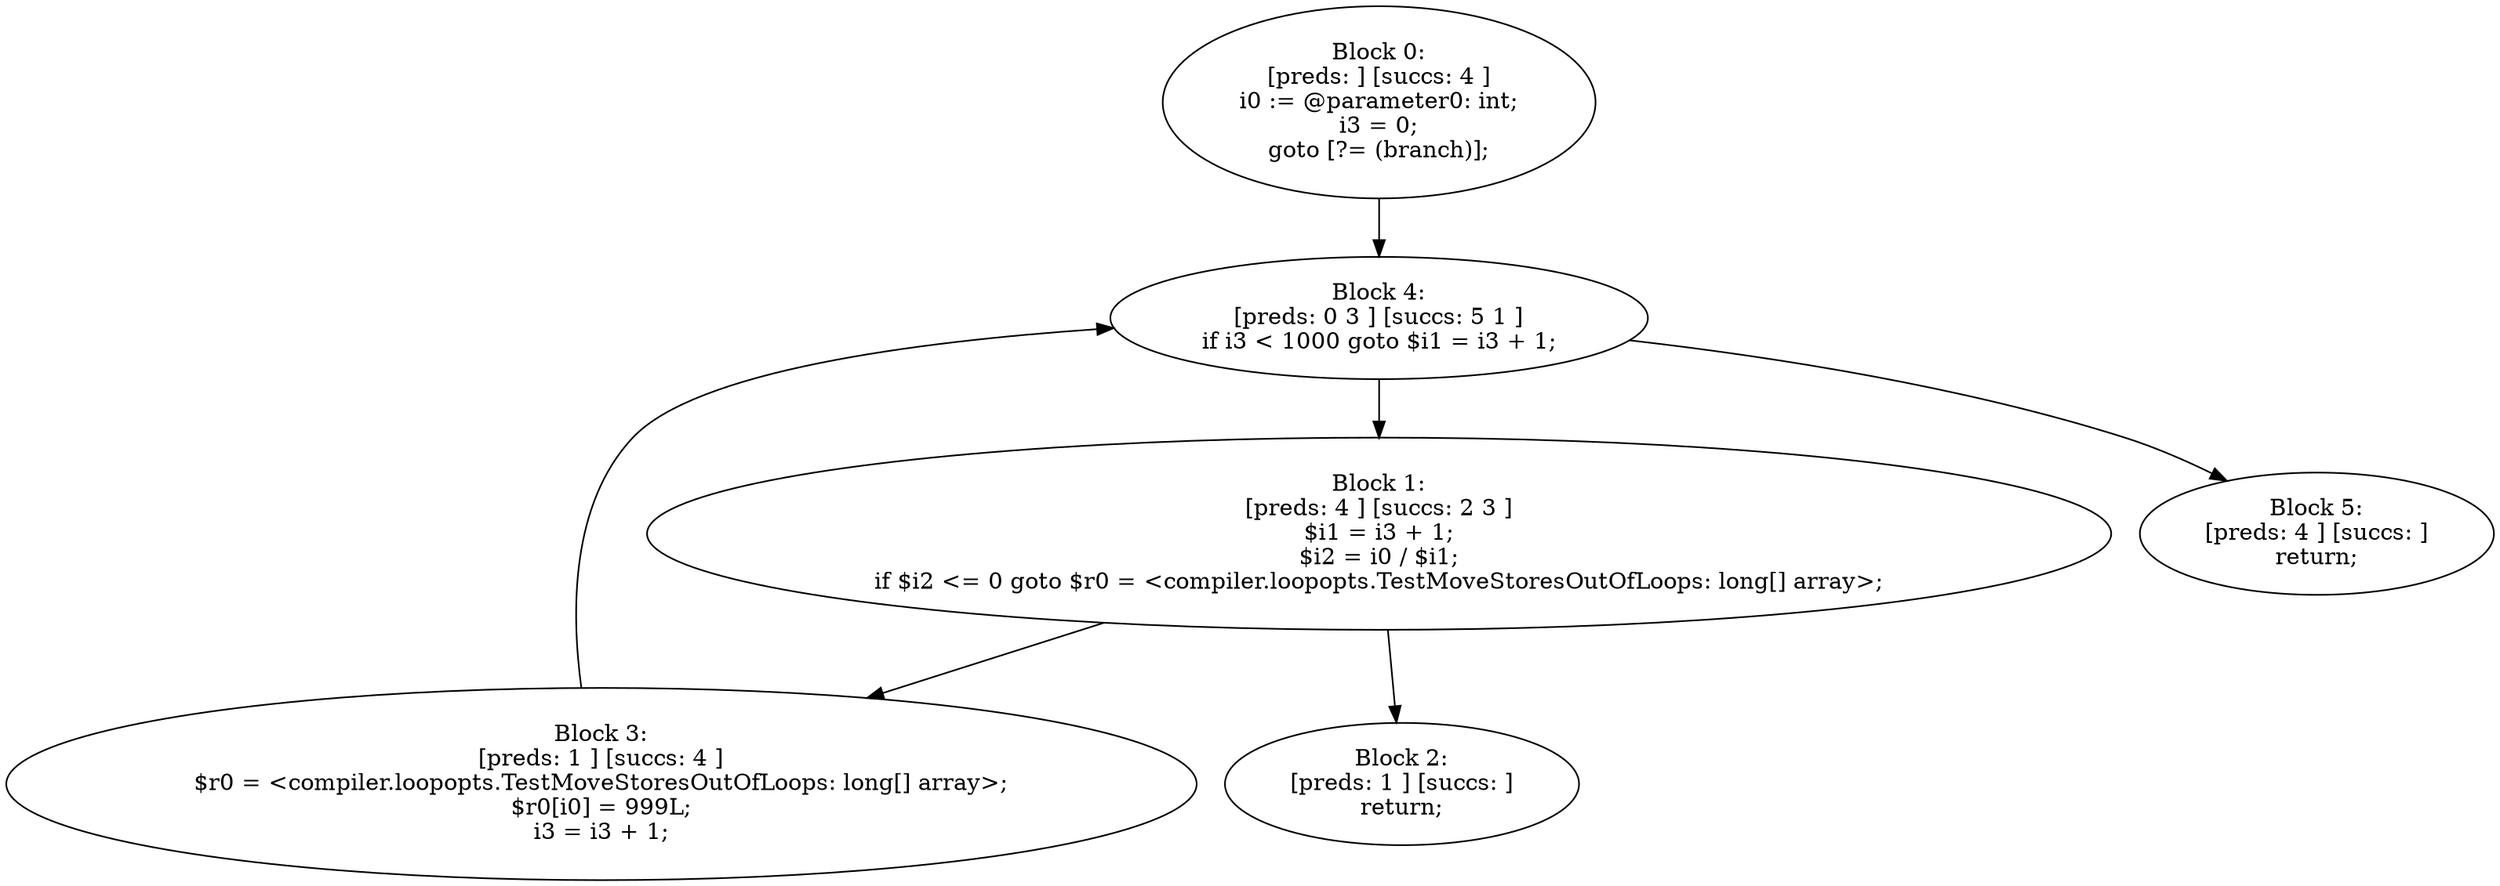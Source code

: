 digraph "unitGraph" {
    "Block 0:
[preds: ] [succs: 4 ]
i0 := @parameter0: int;
i3 = 0;
goto [?= (branch)];
"
    "Block 1:
[preds: 4 ] [succs: 2 3 ]
$i1 = i3 + 1;
$i2 = i0 / $i1;
if $i2 <= 0 goto $r0 = <compiler.loopopts.TestMoveStoresOutOfLoops: long[] array>;
"
    "Block 2:
[preds: 1 ] [succs: ]
return;
"
    "Block 3:
[preds: 1 ] [succs: 4 ]
$r0 = <compiler.loopopts.TestMoveStoresOutOfLoops: long[] array>;
$r0[i0] = 999L;
i3 = i3 + 1;
"
    "Block 4:
[preds: 0 3 ] [succs: 5 1 ]
if i3 < 1000 goto $i1 = i3 + 1;
"
    "Block 5:
[preds: 4 ] [succs: ]
return;
"
    "Block 0:
[preds: ] [succs: 4 ]
i0 := @parameter0: int;
i3 = 0;
goto [?= (branch)];
"->"Block 4:
[preds: 0 3 ] [succs: 5 1 ]
if i3 < 1000 goto $i1 = i3 + 1;
";
    "Block 1:
[preds: 4 ] [succs: 2 3 ]
$i1 = i3 + 1;
$i2 = i0 / $i1;
if $i2 <= 0 goto $r0 = <compiler.loopopts.TestMoveStoresOutOfLoops: long[] array>;
"->"Block 2:
[preds: 1 ] [succs: ]
return;
";
    "Block 1:
[preds: 4 ] [succs: 2 3 ]
$i1 = i3 + 1;
$i2 = i0 / $i1;
if $i2 <= 0 goto $r0 = <compiler.loopopts.TestMoveStoresOutOfLoops: long[] array>;
"->"Block 3:
[preds: 1 ] [succs: 4 ]
$r0 = <compiler.loopopts.TestMoveStoresOutOfLoops: long[] array>;
$r0[i0] = 999L;
i3 = i3 + 1;
";
    "Block 3:
[preds: 1 ] [succs: 4 ]
$r0 = <compiler.loopopts.TestMoveStoresOutOfLoops: long[] array>;
$r0[i0] = 999L;
i3 = i3 + 1;
"->"Block 4:
[preds: 0 3 ] [succs: 5 1 ]
if i3 < 1000 goto $i1 = i3 + 1;
";
    "Block 4:
[preds: 0 3 ] [succs: 5 1 ]
if i3 < 1000 goto $i1 = i3 + 1;
"->"Block 5:
[preds: 4 ] [succs: ]
return;
";
    "Block 4:
[preds: 0 3 ] [succs: 5 1 ]
if i3 < 1000 goto $i1 = i3 + 1;
"->"Block 1:
[preds: 4 ] [succs: 2 3 ]
$i1 = i3 + 1;
$i2 = i0 / $i1;
if $i2 <= 0 goto $r0 = <compiler.loopopts.TestMoveStoresOutOfLoops: long[] array>;
";
}
